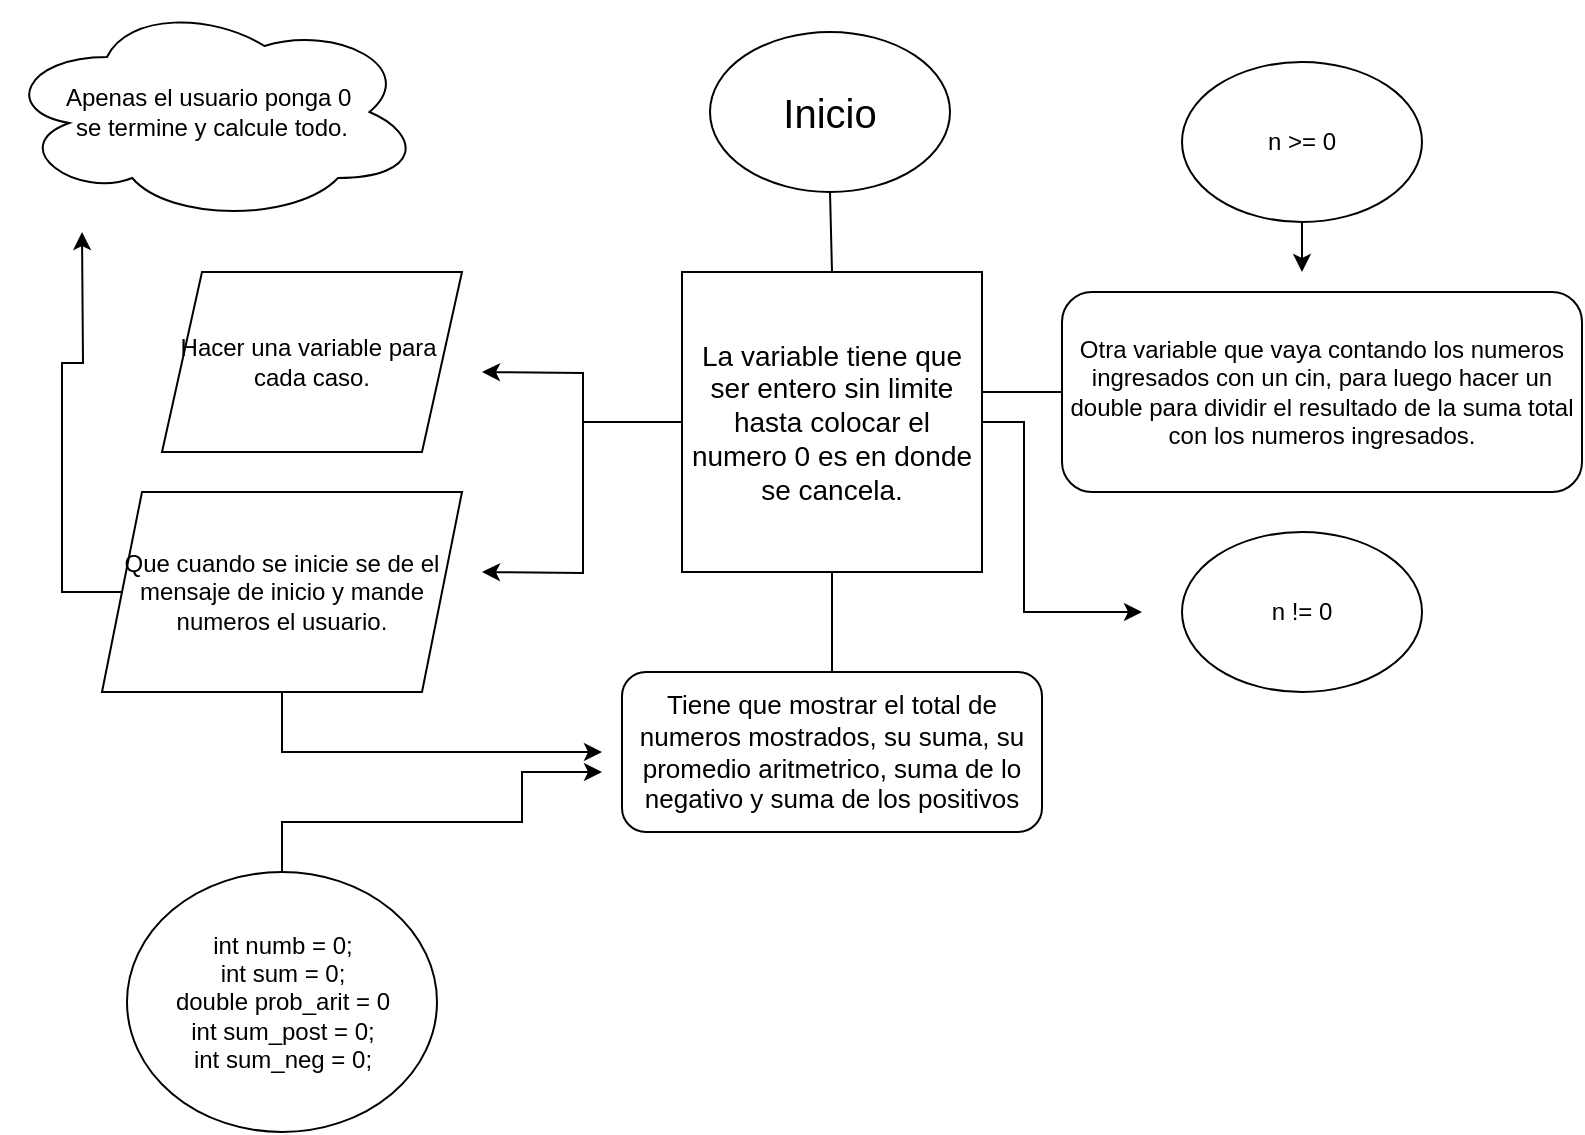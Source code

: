 <mxfile version="24.3.0" type="github">
  <diagram name="Página-1" id="UZKYXkMtcEIQptRcLtab">
    <mxGraphModel dx="1167" dy="580" grid="1" gridSize="10" guides="1" tooltips="1" connect="1" arrows="1" fold="1" page="1" pageScale="1" pageWidth="827" pageHeight="1169" math="0" shadow="0">
      <root>
        <mxCell id="0" />
        <mxCell id="1" parent="0" />
        <mxCell id="bGAOC426BUJq2uiU224B-1" value="&lt;font style=&quot;font-size: 20px;&quot;&gt;Inicio&lt;/font&gt;" style="ellipse;whiteSpace=wrap;html=1;" vertex="1" parent="1">
          <mxGeometry x="354" y="50" width="120" height="80" as="geometry" />
        </mxCell>
        <mxCell id="bGAOC426BUJq2uiU224B-19" style="edgeStyle=orthogonalEdgeStyle;rounded=0;orthogonalLoop=1;jettySize=auto;html=1;" edge="1" parent="1" source="bGAOC426BUJq2uiU224B-2">
          <mxGeometry relative="1" as="geometry">
            <mxPoint x="240" y="220" as="targetPoint" />
          </mxGeometry>
        </mxCell>
        <mxCell id="bGAOC426BUJq2uiU224B-20" style="edgeStyle=orthogonalEdgeStyle;rounded=0;orthogonalLoop=1;jettySize=auto;html=1;" edge="1" parent="1" source="bGAOC426BUJq2uiU224B-2">
          <mxGeometry relative="1" as="geometry">
            <mxPoint x="240" y="320" as="targetPoint" />
          </mxGeometry>
        </mxCell>
        <mxCell id="bGAOC426BUJq2uiU224B-34" style="edgeStyle=orthogonalEdgeStyle;rounded=0;orthogonalLoop=1;jettySize=auto;html=1;" edge="1" parent="1" source="bGAOC426BUJq2uiU224B-2">
          <mxGeometry relative="1" as="geometry">
            <mxPoint x="570" y="340" as="targetPoint" />
            <Array as="points">
              <mxPoint x="511" y="245" />
              <mxPoint x="511" y="340" />
            </Array>
          </mxGeometry>
        </mxCell>
        <mxCell id="bGAOC426BUJq2uiU224B-2" value="&lt;font style=&quot;font-size: 14px;&quot;&gt;La variable tiene que ser entero sin limite hasta colocar el numero 0 es en donde se cancela.&lt;/font&gt;" style="whiteSpace=wrap;html=1;aspect=fixed;align=center;" vertex="1" parent="1">
          <mxGeometry x="340" y="170" width="150" height="150" as="geometry" />
        </mxCell>
        <mxCell id="bGAOC426BUJq2uiU224B-7" value="" style="endArrow=none;html=1;rounded=0;exitX=0.5;exitY=0;exitDx=0;exitDy=0;entryX=0.5;entryY=1;entryDx=0;entryDy=0;" edge="1" parent="1" source="bGAOC426BUJq2uiU224B-2" target="bGAOC426BUJq2uiU224B-1">
          <mxGeometry width="50" height="50" relative="1" as="geometry">
            <mxPoint x="374" y="180" as="sourcePoint" />
            <mxPoint x="424" y="130" as="targetPoint" />
          </mxGeometry>
        </mxCell>
        <mxCell id="bGAOC426BUJq2uiU224B-15" value="Tiene que mostrar el total de numeros mostrados, su suma, su promedio aritmetrico, suma de lo negativo y suma de los positivos" style="rounded=1;whiteSpace=wrap;html=1;fontSize=13;" vertex="1" parent="1">
          <mxGeometry x="310" y="370" width="210" height="80" as="geometry" />
        </mxCell>
        <mxCell id="bGAOC426BUJq2uiU224B-16" value="Hacer una variable para&amp;nbsp;&lt;div&gt;cada caso.&lt;/div&gt;" style="shape=parallelogram;perimeter=parallelogramPerimeter;whiteSpace=wrap;html=1;fixedSize=1;" vertex="1" parent="1">
          <mxGeometry x="80" y="170" width="150" height="90" as="geometry" />
        </mxCell>
        <mxCell id="bGAOC426BUJq2uiU224B-23" style="edgeStyle=orthogonalEdgeStyle;rounded=0;orthogonalLoop=1;jettySize=auto;html=1;" edge="1" parent="1" source="bGAOC426BUJq2uiU224B-17">
          <mxGeometry relative="1" as="geometry">
            <mxPoint x="40" y="150" as="targetPoint" />
          </mxGeometry>
        </mxCell>
        <mxCell id="bGAOC426BUJq2uiU224B-26" style="edgeStyle=orthogonalEdgeStyle;rounded=0;orthogonalLoop=1;jettySize=auto;html=1;" edge="1" parent="1" source="bGAOC426BUJq2uiU224B-17">
          <mxGeometry relative="1" as="geometry">
            <mxPoint x="300" y="410" as="targetPoint" />
            <Array as="points">
              <mxPoint x="140" y="410" />
            </Array>
          </mxGeometry>
        </mxCell>
        <mxCell id="bGAOC426BUJq2uiU224B-17" value="Que cuando se inicie se de el mensaje de inicio y mande numeros el usuario." style="shape=parallelogram;perimeter=parallelogramPerimeter;whiteSpace=wrap;html=1;fixedSize=1;" vertex="1" parent="1">
          <mxGeometry x="50" y="280" width="180" height="100" as="geometry" />
        </mxCell>
        <mxCell id="bGAOC426BUJq2uiU224B-22" value="Apenas el usuario ponga 0&amp;nbsp;&lt;div&gt;se termine y calcule todo.&lt;/div&gt;" style="ellipse;shape=cloud;whiteSpace=wrap;html=1;" vertex="1" parent="1">
          <mxGeometry y="35" width="210" height="110" as="geometry" />
        </mxCell>
        <mxCell id="bGAOC426BUJq2uiU224B-24" value="" style="endArrow=none;html=1;rounded=0;entryX=0.5;entryY=1;entryDx=0;entryDy=0;exitX=0.5;exitY=0;exitDx=0;exitDy=0;" edge="1" parent="1" source="bGAOC426BUJq2uiU224B-15" target="bGAOC426BUJq2uiU224B-2">
          <mxGeometry width="50" height="50" relative="1" as="geometry">
            <mxPoint x="414" y="370" as="sourcePoint" />
            <mxPoint x="464" y="320" as="targetPoint" />
          </mxGeometry>
        </mxCell>
        <mxCell id="bGAOC426BUJq2uiU224B-27" value="Otra variable que vaya contando los numeros ingresados con un cin, para luego hacer un double para dividir el resultado de la suma total con los numeros ingresados." style="rounded=1;whiteSpace=wrap;html=1;" vertex="1" parent="1">
          <mxGeometry x="530" y="180" width="260" height="100" as="geometry" />
        </mxCell>
        <mxCell id="bGAOC426BUJq2uiU224B-28" value="" style="endArrow=none;html=1;rounded=0;" edge="1" parent="1">
          <mxGeometry width="50" height="50" relative="1" as="geometry">
            <mxPoint x="490" y="230" as="sourcePoint" />
            <mxPoint x="530" y="230" as="targetPoint" />
          </mxGeometry>
        </mxCell>
        <mxCell id="bGAOC426BUJq2uiU224B-29" style="edgeStyle=orthogonalEdgeStyle;rounded=0;orthogonalLoop=1;jettySize=auto;html=1;exitX=0.5;exitY=1;exitDx=0;exitDy=0;" edge="1" parent="1" source="bGAOC426BUJq2uiU224B-27" target="bGAOC426BUJq2uiU224B-27">
          <mxGeometry relative="1" as="geometry" />
        </mxCell>
        <mxCell id="bGAOC426BUJq2uiU224B-32" style="edgeStyle=orthogonalEdgeStyle;rounded=0;orthogonalLoop=1;jettySize=auto;html=1;" edge="1" parent="1" source="bGAOC426BUJq2uiU224B-30">
          <mxGeometry relative="1" as="geometry">
            <mxPoint x="650" y="170" as="targetPoint" />
          </mxGeometry>
        </mxCell>
        <mxCell id="bGAOC426BUJq2uiU224B-30" value="n &amp;gt;= 0" style="ellipse;whiteSpace=wrap;html=1;" vertex="1" parent="1">
          <mxGeometry x="590" y="65" width="120" height="80" as="geometry" />
        </mxCell>
        <mxCell id="bGAOC426BUJq2uiU224B-33" value="n != 0" style="ellipse;whiteSpace=wrap;html=1;" vertex="1" parent="1">
          <mxGeometry x="590" y="300" width="120" height="80" as="geometry" />
        </mxCell>
        <mxCell id="bGAOC426BUJq2uiU224B-36" style="edgeStyle=orthogonalEdgeStyle;rounded=0;orthogonalLoop=1;jettySize=auto;html=1;" edge="1" parent="1" source="bGAOC426BUJq2uiU224B-35">
          <mxGeometry relative="1" as="geometry">
            <mxPoint x="300" y="420" as="targetPoint" />
            <Array as="points">
              <mxPoint x="140" y="445" />
              <mxPoint x="260" y="445" />
              <mxPoint x="260" y="420" />
            </Array>
          </mxGeometry>
        </mxCell>
        <mxCell id="bGAOC426BUJq2uiU224B-35" value="int numb = 0;&lt;div&gt;int sum = 0;&lt;/div&gt;&lt;div&gt;double prob_arit = 0&lt;/div&gt;&lt;div&gt;int sum_post = 0;&lt;/div&gt;&lt;div&gt;int sum_neg = 0;&lt;/div&gt;" style="ellipse;whiteSpace=wrap;html=1;" vertex="1" parent="1">
          <mxGeometry x="62.5" y="470" width="155" height="130" as="geometry" />
        </mxCell>
      </root>
    </mxGraphModel>
  </diagram>
</mxfile>
